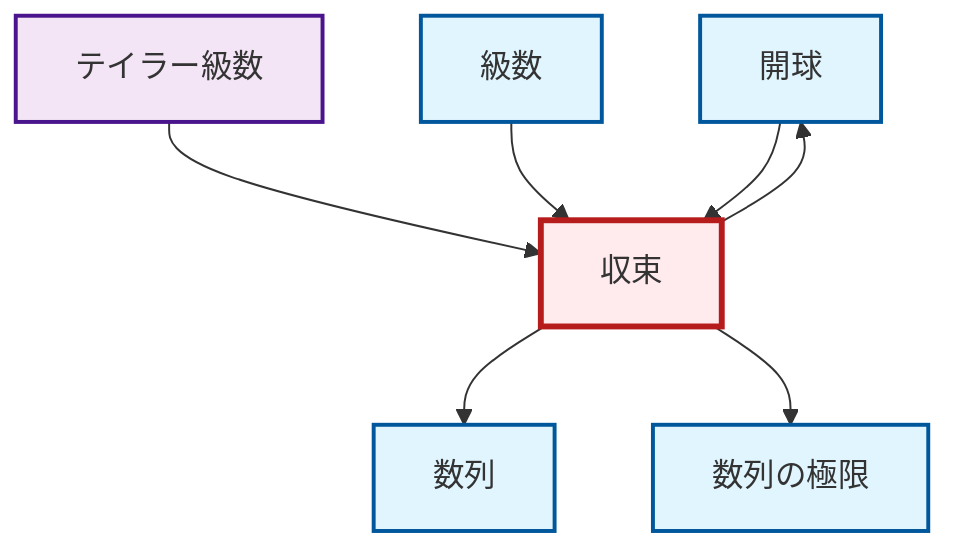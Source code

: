 graph TD
    classDef definition fill:#e1f5fe,stroke:#01579b,stroke-width:2px
    classDef theorem fill:#f3e5f5,stroke:#4a148c,stroke-width:2px
    classDef axiom fill:#fff3e0,stroke:#e65100,stroke-width:2px
    classDef example fill:#e8f5e9,stroke:#1b5e20,stroke-width:2px
    classDef current fill:#ffebee,stroke:#b71c1c,stroke-width:3px
    def-open-ball["開球"]:::definition
    def-series["級数"]:::definition
    def-convergence["収束"]:::definition
    def-sequence["数列"]:::definition
    def-limit["数列の極限"]:::definition
    thm-taylor-series["テイラー級数"]:::theorem
    def-convergence --> def-sequence
    thm-taylor-series --> def-convergence
    def-convergence --> def-limit
    def-series --> def-convergence
    def-convergence --> def-open-ball
    def-open-ball --> def-convergence
    class def-convergence current